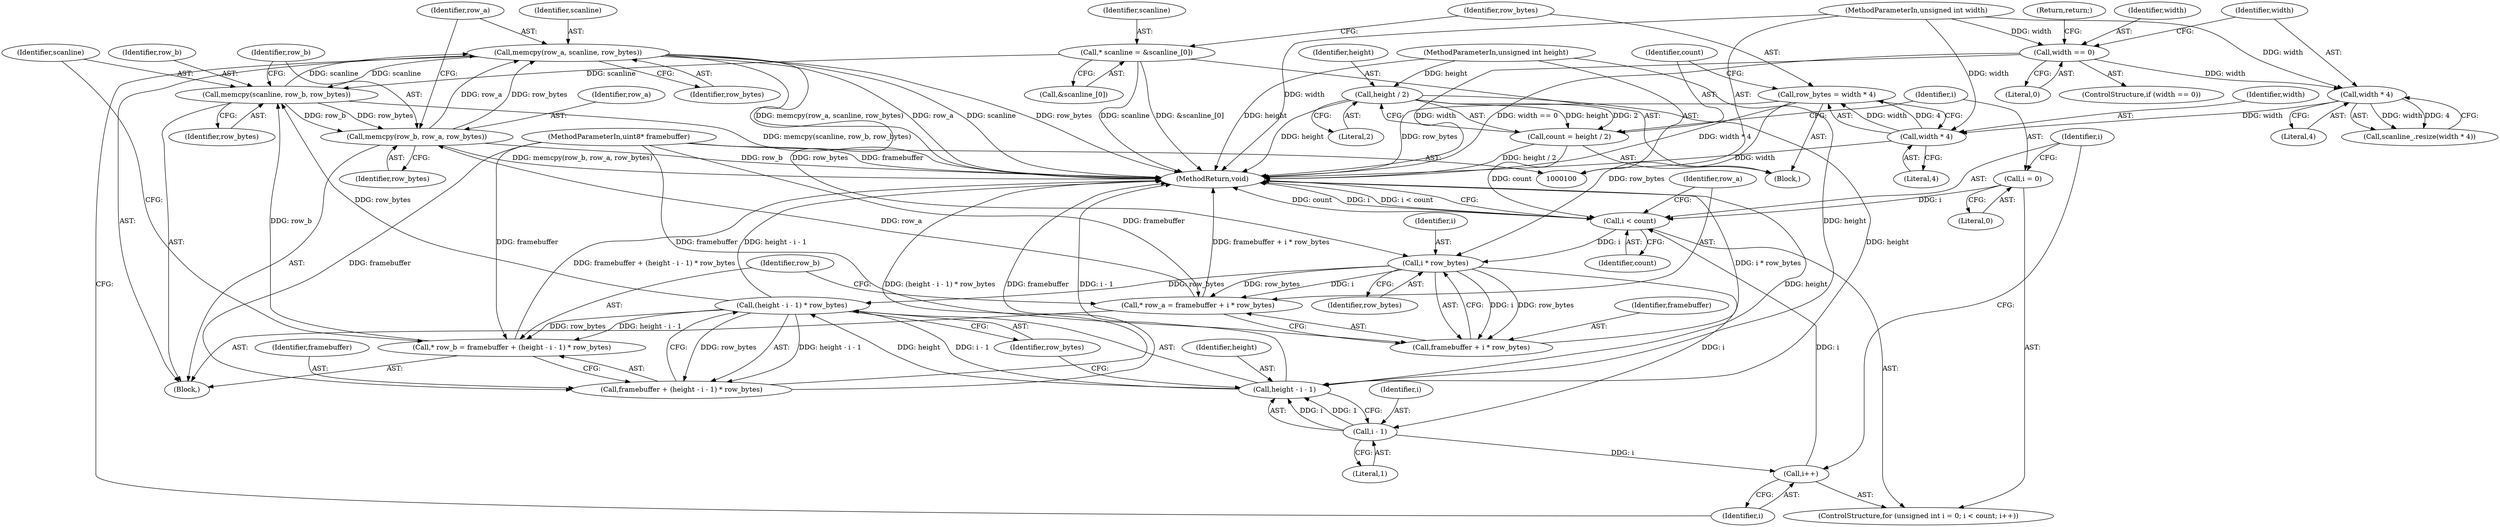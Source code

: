 digraph "0_Chrome_64681e22e73e3325e06e6e5e8ef81995b4a306cc@API" {
"1000172" [label="(Call,memcpy(row_a, scanline, row_bytes))"];
"1000168" [label="(Call,memcpy(row_b, row_a, row_bytes))"];
"1000164" [label="(Call,memcpy(scanline, row_b, row_bytes))"];
"1000115" [label="(Call,* scanline = &scanline_[0])"];
"1000172" [label="(Call,memcpy(row_a, scanline, row_bytes))"];
"1000153" [label="(Call,* row_b = framebuffer + (height - i - 1) * row_bytes)"];
"1000101" [label="(MethodParameterIn,uint8* framebuffer)"];
"1000157" [label="(Call,(height - i - 1) * row_bytes)"];
"1000158" [label="(Call,height - i - 1)"];
"1000130" [label="(Call,height / 2)"];
"1000103" [label="(MethodParameterIn,unsigned int height)"];
"1000160" [label="(Call,i - 1)"];
"1000149" [label="(Call,i * row_bytes)"];
"1000138" [label="(Call,i < count)"];
"1000141" [label="(Call,i++)"];
"1000135" [label="(Call,i = 0)"];
"1000128" [label="(Call,count = height / 2)"];
"1000122" [label="(Call,row_bytes = width * 4)"];
"1000124" [label="(Call,width * 4)"];
"1000111" [label="(Call,width * 4)"];
"1000106" [label="(Call,width == 0)"];
"1000102" [label="(MethodParameterIn,unsigned int width)"];
"1000145" [label="(Call,* row_a = framebuffer + i * row_bytes)"];
"1000147" [label="(Call,framebuffer + i * row_bytes)"];
"1000155" [label="(Call,framebuffer + (height - i - 1) * row_bytes)"];
"1000160" [label="(Call,i - 1)"];
"1000173" [label="(Identifier,row_a)"];
"1000159" [label="(Identifier,height)"];
"1000141" [label="(Call,i++)"];
"1000122" [label="(Call,row_bytes = width * 4)"];
"1000163" [label="(Identifier,row_bytes)"];
"1000139" [label="(Identifier,i)"];
"1000138" [label="(Call,i < count)"];
"1000105" [label="(ControlStructure,if (width == 0))"];
"1000102" [label="(MethodParameterIn,unsigned int width)"];
"1000113" [label="(Literal,4)"];
"1000170" [label="(Identifier,row_a)"];
"1000168" [label="(Call,memcpy(row_b, row_a, row_bytes))"];
"1000136" [label="(Identifier,i)"];
"1000151" [label="(Identifier,row_bytes)"];
"1000137" [label="(Literal,0)"];
"1000124" [label="(Call,width * 4)"];
"1000158" [label="(Call,height - i - 1)"];
"1000116" [label="(Identifier,scanline)"];
"1000123" [label="(Identifier,row_bytes)"];
"1000108" [label="(Literal,0)"];
"1000157" [label="(Call,(height - i - 1) * row_bytes)"];
"1000153" [label="(Call,* row_b = framebuffer + (height - i - 1) * row_bytes)"];
"1000133" [label="(ControlStructure,for (unsigned int i = 0; i < count; i++))"];
"1000131" [label="(Identifier,height)"];
"1000126" [label="(Literal,4)"];
"1000154" [label="(Identifier,row_b)"];
"1000174" [label="(Identifier,scanline)"];
"1000130" [label="(Call,height / 2)"];
"1000128" [label="(Call,count = height / 2)"];
"1000132" [label="(Literal,2)"];
"1000162" [label="(Literal,1)"];
"1000111" [label="(Call,width * 4)"];
"1000104" [label="(Block,)"];
"1000142" [label="(Identifier,i)"];
"1000176" [label="(MethodReturn,void)"];
"1000149" [label="(Call,i * row_bytes)"];
"1000101" [label="(MethodParameterIn,uint8* framebuffer)"];
"1000148" [label="(Identifier,framebuffer)"];
"1000109" [label="(Return,return;)"];
"1000150" [label="(Identifier,i)"];
"1000129" [label="(Identifier,count)"];
"1000103" [label="(MethodParameterIn,unsigned int height)"];
"1000125" [label="(Identifier,width)"];
"1000146" [label="(Identifier,row_a)"];
"1000171" [label="(Identifier,row_bytes)"];
"1000143" [label="(Block,)"];
"1000115" [label="(Call,* scanline = &scanline_[0])"];
"1000172" [label="(Call,memcpy(row_a, scanline, row_bytes))"];
"1000147" [label="(Call,framebuffer + i * row_bytes)"];
"1000107" [label="(Identifier,width)"];
"1000169" [label="(Identifier,row_b)"];
"1000156" [label="(Identifier,framebuffer)"];
"1000155" [label="(Call,framebuffer + (height - i - 1) * row_bytes)"];
"1000112" [label="(Identifier,width)"];
"1000166" [label="(Identifier,row_b)"];
"1000135" [label="(Call,i = 0)"];
"1000165" [label="(Identifier,scanline)"];
"1000167" [label="(Identifier,row_bytes)"];
"1000117" [label="(Call,&scanline_[0])"];
"1000164" [label="(Call,memcpy(scanline, row_b, row_bytes))"];
"1000110" [label="(Call,scanline_.resize(width * 4))"];
"1000145" [label="(Call,* row_a = framebuffer + i * row_bytes)"];
"1000106" [label="(Call,width == 0)"];
"1000140" [label="(Identifier,count)"];
"1000175" [label="(Identifier,row_bytes)"];
"1000161" [label="(Identifier,i)"];
"1000172" -> "1000143"  [label="AST: "];
"1000172" -> "1000175"  [label="CFG: "];
"1000173" -> "1000172"  [label="AST: "];
"1000174" -> "1000172"  [label="AST: "];
"1000175" -> "1000172"  [label="AST: "];
"1000142" -> "1000172"  [label="CFG: "];
"1000172" -> "1000176"  [label="DDG: memcpy(row_a, scanline, row_bytes)"];
"1000172" -> "1000176"  [label="DDG: row_a"];
"1000172" -> "1000176"  [label="DDG: scanline"];
"1000172" -> "1000176"  [label="DDG: row_bytes"];
"1000172" -> "1000149"  [label="DDG: row_bytes"];
"1000172" -> "1000164"  [label="DDG: scanline"];
"1000168" -> "1000172"  [label="DDG: row_a"];
"1000168" -> "1000172"  [label="DDG: row_bytes"];
"1000164" -> "1000172"  [label="DDG: scanline"];
"1000168" -> "1000143"  [label="AST: "];
"1000168" -> "1000171"  [label="CFG: "];
"1000169" -> "1000168"  [label="AST: "];
"1000170" -> "1000168"  [label="AST: "];
"1000171" -> "1000168"  [label="AST: "];
"1000173" -> "1000168"  [label="CFG: "];
"1000168" -> "1000176"  [label="DDG: row_b"];
"1000168" -> "1000176"  [label="DDG: memcpy(row_b, row_a, row_bytes)"];
"1000164" -> "1000168"  [label="DDG: row_b"];
"1000164" -> "1000168"  [label="DDG: row_bytes"];
"1000145" -> "1000168"  [label="DDG: row_a"];
"1000164" -> "1000143"  [label="AST: "];
"1000164" -> "1000167"  [label="CFG: "];
"1000165" -> "1000164"  [label="AST: "];
"1000166" -> "1000164"  [label="AST: "];
"1000167" -> "1000164"  [label="AST: "];
"1000169" -> "1000164"  [label="CFG: "];
"1000164" -> "1000176"  [label="DDG: memcpy(scanline, row_b, row_bytes)"];
"1000115" -> "1000164"  [label="DDG: scanline"];
"1000153" -> "1000164"  [label="DDG: row_b"];
"1000157" -> "1000164"  [label="DDG: row_bytes"];
"1000115" -> "1000104"  [label="AST: "];
"1000115" -> "1000117"  [label="CFG: "];
"1000116" -> "1000115"  [label="AST: "];
"1000117" -> "1000115"  [label="AST: "];
"1000123" -> "1000115"  [label="CFG: "];
"1000115" -> "1000176"  [label="DDG: &scanline_[0]"];
"1000115" -> "1000176"  [label="DDG: scanline"];
"1000153" -> "1000143"  [label="AST: "];
"1000153" -> "1000155"  [label="CFG: "];
"1000154" -> "1000153"  [label="AST: "];
"1000155" -> "1000153"  [label="AST: "];
"1000165" -> "1000153"  [label="CFG: "];
"1000153" -> "1000176"  [label="DDG: framebuffer + (height - i - 1) * row_bytes"];
"1000101" -> "1000153"  [label="DDG: framebuffer"];
"1000157" -> "1000153"  [label="DDG: height - i - 1"];
"1000157" -> "1000153"  [label="DDG: row_bytes"];
"1000101" -> "1000100"  [label="AST: "];
"1000101" -> "1000176"  [label="DDG: framebuffer"];
"1000101" -> "1000145"  [label="DDG: framebuffer"];
"1000101" -> "1000147"  [label="DDG: framebuffer"];
"1000101" -> "1000155"  [label="DDG: framebuffer"];
"1000157" -> "1000155"  [label="AST: "];
"1000157" -> "1000163"  [label="CFG: "];
"1000158" -> "1000157"  [label="AST: "];
"1000163" -> "1000157"  [label="AST: "];
"1000155" -> "1000157"  [label="CFG: "];
"1000157" -> "1000176"  [label="DDG: height - i - 1"];
"1000157" -> "1000155"  [label="DDG: height - i - 1"];
"1000157" -> "1000155"  [label="DDG: row_bytes"];
"1000158" -> "1000157"  [label="DDG: height"];
"1000158" -> "1000157"  [label="DDG: i - 1"];
"1000149" -> "1000157"  [label="DDG: row_bytes"];
"1000158" -> "1000160"  [label="CFG: "];
"1000159" -> "1000158"  [label="AST: "];
"1000160" -> "1000158"  [label="AST: "];
"1000163" -> "1000158"  [label="CFG: "];
"1000158" -> "1000176"  [label="DDG: i - 1"];
"1000158" -> "1000176"  [label="DDG: height"];
"1000130" -> "1000158"  [label="DDG: height"];
"1000103" -> "1000158"  [label="DDG: height"];
"1000160" -> "1000158"  [label="DDG: i"];
"1000160" -> "1000158"  [label="DDG: 1"];
"1000130" -> "1000128"  [label="AST: "];
"1000130" -> "1000132"  [label="CFG: "];
"1000131" -> "1000130"  [label="AST: "];
"1000132" -> "1000130"  [label="AST: "];
"1000128" -> "1000130"  [label="CFG: "];
"1000130" -> "1000176"  [label="DDG: height"];
"1000130" -> "1000128"  [label="DDG: height"];
"1000130" -> "1000128"  [label="DDG: 2"];
"1000103" -> "1000130"  [label="DDG: height"];
"1000103" -> "1000100"  [label="AST: "];
"1000103" -> "1000176"  [label="DDG: height"];
"1000160" -> "1000162"  [label="CFG: "];
"1000161" -> "1000160"  [label="AST: "];
"1000162" -> "1000160"  [label="AST: "];
"1000160" -> "1000141"  [label="DDG: i"];
"1000149" -> "1000160"  [label="DDG: i"];
"1000149" -> "1000147"  [label="AST: "];
"1000149" -> "1000151"  [label="CFG: "];
"1000150" -> "1000149"  [label="AST: "];
"1000151" -> "1000149"  [label="AST: "];
"1000147" -> "1000149"  [label="CFG: "];
"1000149" -> "1000145"  [label="DDG: i"];
"1000149" -> "1000145"  [label="DDG: row_bytes"];
"1000149" -> "1000147"  [label="DDG: i"];
"1000149" -> "1000147"  [label="DDG: row_bytes"];
"1000138" -> "1000149"  [label="DDG: i"];
"1000122" -> "1000149"  [label="DDG: row_bytes"];
"1000138" -> "1000133"  [label="AST: "];
"1000138" -> "1000140"  [label="CFG: "];
"1000139" -> "1000138"  [label="AST: "];
"1000140" -> "1000138"  [label="AST: "];
"1000146" -> "1000138"  [label="CFG: "];
"1000176" -> "1000138"  [label="CFG: "];
"1000138" -> "1000176"  [label="DDG: count"];
"1000138" -> "1000176"  [label="DDG: i"];
"1000138" -> "1000176"  [label="DDG: i < count"];
"1000141" -> "1000138"  [label="DDG: i"];
"1000135" -> "1000138"  [label="DDG: i"];
"1000128" -> "1000138"  [label="DDG: count"];
"1000141" -> "1000133"  [label="AST: "];
"1000141" -> "1000142"  [label="CFG: "];
"1000142" -> "1000141"  [label="AST: "];
"1000139" -> "1000141"  [label="CFG: "];
"1000135" -> "1000133"  [label="AST: "];
"1000135" -> "1000137"  [label="CFG: "];
"1000136" -> "1000135"  [label="AST: "];
"1000137" -> "1000135"  [label="AST: "];
"1000139" -> "1000135"  [label="CFG: "];
"1000128" -> "1000104"  [label="AST: "];
"1000129" -> "1000128"  [label="AST: "];
"1000136" -> "1000128"  [label="CFG: "];
"1000128" -> "1000176"  [label="DDG: height / 2"];
"1000122" -> "1000104"  [label="AST: "];
"1000122" -> "1000124"  [label="CFG: "];
"1000123" -> "1000122"  [label="AST: "];
"1000124" -> "1000122"  [label="AST: "];
"1000129" -> "1000122"  [label="CFG: "];
"1000122" -> "1000176"  [label="DDG: row_bytes"];
"1000122" -> "1000176"  [label="DDG: width * 4"];
"1000124" -> "1000122"  [label="DDG: width"];
"1000124" -> "1000122"  [label="DDG: 4"];
"1000124" -> "1000126"  [label="CFG: "];
"1000125" -> "1000124"  [label="AST: "];
"1000126" -> "1000124"  [label="AST: "];
"1000124" -> "1000176"  [label="DDG: width"];
"1000111" -> "1000124"  [label="DDG: width"];
"1000102" -> "1000124"  [label="DDG: width"];
"1000111" -> "1000110"  [label="AST: "];
"1000111" -> "1000113"  [label="CFG: "];
"1000112" -> "1000111"  [label="AST: "];
"1000113" -> "1000111"  [label="AST: "];
"1000110" -> "1000111"  [label="CFG: "];
"1000111" -> "1000110"  [label="DDG: width"];
"1000111" -> "1000110"  [label="DDG: 4"];
"1000106" -> "1000111"  [label="DDG: width"];
"1000102" -> "1000111"  [label="DDG: width"];
"1000106" -> "1000105"  [label="AST: "];
"1000106" -> "1000108"  [label="CFG: "];
"1000107" -> "1000106"  [label="AST: "];
"1000108" -> "1000106"  [label="AST: "];
"1000109" -> "1000106"  [label="CFG: "];
"1000112" -> "1000106"  [label="CFG: "];
"1000106" -> "1000176"  [label="DDG: width"];
"1000106" -> "1000176"  [label="DDG: width == 0"];
"1000102" -> "1000106"  [label="DDG: width"];
"1000102" -> "1000100"  [label="AST: "];
"1000102" -> "1000176"  [label="DDG: width"];
"1000145" -> "1000143"  [label="AST: "];
"1000145" -> "1000147"  [label="CFG: "];
"1000146" -> "1000145"  [label="AST: "];
"1000147" -> "1000145"  [label="AST: "];
"1000154" -> "1000145"  [label="CFG: "];
"1000145" -> "1000176"  [label="DDG: framebuffer + i * row_bytes"];
"1000148" -> "1000147"  [label="AST: "];
"1000147" -> "1000176"  [label="DDG: i * row_bytes"];
"1000156" -> "1000155"  [label="AST: "];
"1000155" -> "1000176"  [label="DDG: (height - i - 1) * row_bytes"];
"1000155" -> "1000176"  [label="DDG: framebuffer"];
}
